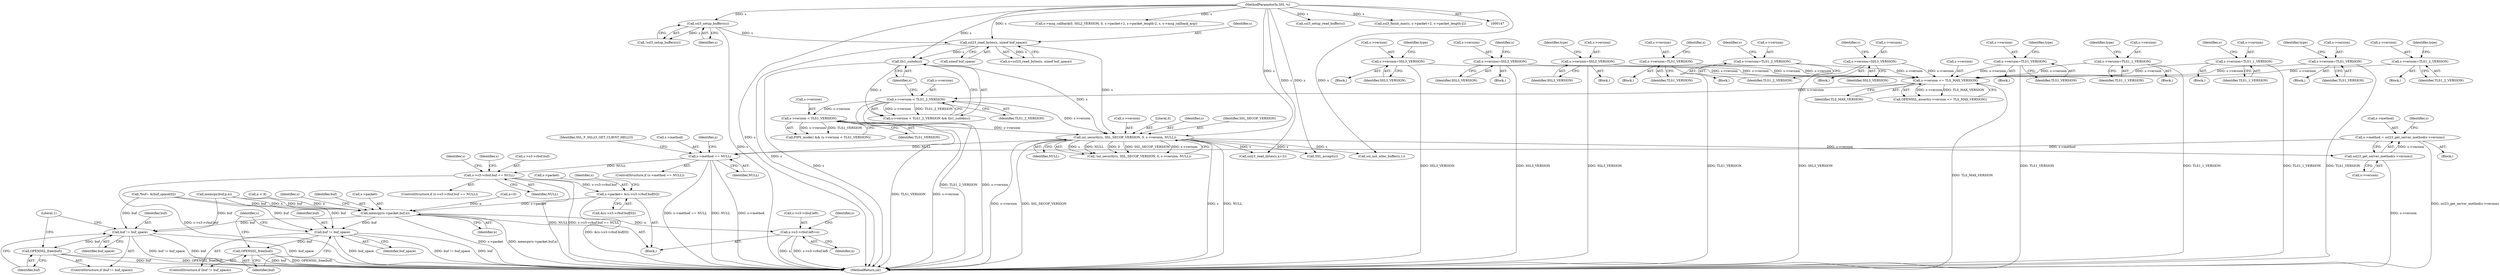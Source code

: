 digraph "1_openssl_392fa7a952e97d82eac6958c81ed1e256e6b8ca5@del" {
"1001096" [label="(Call,s->method = ssl23_get_server_method(s->version))"];
"1001100" [label="(Call,ssl23_get_server_method(s->version))"];
"1000723" [label="(Call,ssl_security(s, SSL_SECOP_VERSION, 0, s->version, NULL))"];
"1000199" [label="(Call,ssl23_read_bytes(s, sizeof buf_space))"];
"1000194" [label="(Call,ssl3_setup_buffers(s))"];
"1000148" [label="(MethodParameterIn,SSL *s)"];
"1000701" [label="(Call,tls1_suiteb(s))"];
"1000696" [label="(Call,s->version < TLS1_2_VERSION)"];
"1000689" [label="(Call,s->version <= TLS_MAX_VERSION)"];
"1000606" [label="(Call,s->version=SSL3_VERSION)"];
"1000375" [label="(Call,s->version=SSL3_VERSION)"];
"1000588" [label="(Call,s->version=SSL3_VERSION)"];
"1000356" [label="(Call,s->version=TLS1_VERSION)"];
"1000312" [label="(Call,s->version=TLS1_2_VERSION)"];
"1000406" [label="(Call,s->version=SSL3_VERSION)"];
"1000623" [label="(Call,s->version=TLS1_VERSION)"];
"1000554" [label="(Call,s->version=TLS1_1_VERSION)"];
"1000337" [label="(Call,s->version=TLS1_1_VERSION)"];
"1000571" [label="(Call,s->version=TLS1_VERSION)"];
"1000531" [label="(Call,s->version=TLS1_2_VERSION)"];
"1000711" [label="(Call,s->version < TLS1_VERSION)"];
"1001105" [label="(Call,s->method == NULL)"];
"1001137" [label="(Call,s->s3->rbuf.buf == NULL)"];
"1001151" [label="(Call,s->packet= &(s->s3->rbuf.buf[0]))"];
"1001165" [label="(Call,memcpy(s->packet,buf,n))"];
"1001171" [label="(Call,s->s3->rbuf.left=n)"];
"1001255" [label="(Call,buf != buf_space)"];
"1001258" [label="(Call,OPENSSL_free(buf))"];
"1001265" [label="(Call,buf != buf_space)"];
"1001268" [label="(Call,OPENSSL_free(buf))"];
"1000405" [label="(Block,)"];
"1000790" [label="(Call,n < 9)"];
"1001259" [label="(Identifier,buf)"];
"1000215" [label="(Call,memcpy(buf,p,n))"];
"1000193" [label="(Call,!ssl3_setup_buffers(s))"];
"1000201" [label="(Call,sizeof buf_space)"];
"1000629" [label="(Identifier,type)"];
"1000702" [label="(Identifier,s)"];
"1000530" [label="(Block,)"];
"1001255" [label="(Call,buf != buf_space)"];
"1001112" [label="(Identifier,SSL_F_SSL23_GET_CLIENT_HELLO)"];
"1000572" [label="(Call,s->version)"];
"1001155" [label="(Call,&(s->s3->rbuf.buf[0]))"];
"1000592" [label="(Identifier,SSL3_VERSION)"];
"1000195" [label="(Identifier,s)"];
"1000725" [label="(Identifier,SSL_SECOP_VERSION)"];
"1001137" [label="(Call,s->s3->rbuf.buf == NULL)"];
"1000627" [label="(Identifier,TLS1_VERSION)"];
"1001272" [label="(Literal,1)"];
"1000410" [label="(Identifier,SSL3_VERSION)"];
"1001179" [label="(Identifier,n)"];
"1000730" [label="(Identifier,NULL)"];
"1000152" [label="(Call,*buf= &(buf_space[0]))"];
"1000336" [label="(Block,)"];
"1001254" [label="(ControlStructure,if (buf != buf_space))"];
"1000693" [label="(Identifier,TLS_MAX_VERSION)"];
"1001175" [label="(Identifier,s)"];
"1000148" [label="(MethodParameterIn,SSL *s)"];
"1000588" [label="(Call,s->version=SSL3_VERSION)"];
"1000338" [label="(Call,s->version)"];
"1000379" [label="(Identifier,SSL3_VERSION)"];
"1001104" [label="(ControlStructure,if (s->method == NULL))"];
"1000709" [label="(Call,FIPS_mode() && (s->version < TLS1_VERSION))"];
"1000727" [label="(Call,s->version)"];
"1000311" [label="(Block,)"];
"1000554" [label="(Call,s->version=TLS1_1_VERSION)"];
"1000341" [label="(Identifier,TLS1_1_VERSION)"];
"1000689" [label="(Call,s->version <= TLS_MAX_VERSION)"];
"1001097" [label="(Call,s->method)"];
"1000535" [label="(Identifier,TLS1_2_VERSION)"];
"1000695" [label="(Call,s->version < TLS1_2_VERSION && tls1_suiteb(s))"];
"1001145" [label="(Identifier,NULL)"];
"1000407" [label="(Call,s->version)"];
"1000624" [label="(Call,s->version)"];
"1000319" [label="(Identifier,s)"];
"1001264" [label="(ControlStructure,if (buf != buf_space))"];
"1000558" [label="(Identifier,TLS1_1_VERSION)"];
"1000374" [label="(Block,)"];
"1001262" [label="(Identifier,s)"];
"1000194" [label="(Call,ssl3_setup_buffers(s))"];
"1001125" [label="(Block,)"];
"1001136" [label="(ControlStructure,if (s->s3->rbuf.buf == NULL))"];
"1000197" [label="(Call,n=ssl23_read_bytes(s, sizeof buf_space))"];
"1000623" [label="(Call,s->version=TLS1_VERSION)"];
"1000712" [label="(Call,s->version)"];
"1000337" [label="(Call,s->version=TLS1_1_VERSION)"];
"1001165" [label="(Call,memcpy(s->packet,buf,n))"];
"1000827" [label="(Call,s->msg_callback(0, SSL2_VERSION, 0, s->packet+2, s->packet_length-2, s, s->msg_callback_arg))"];
"1000605" [label="(Block,)"];
"1000587" [label="(Block,)"];
"1000711" [label="(Call,s->version < TLS1_VERSION)"];
"1000723" [label="(Call,ssl_security(s, SSL_SECOP_VERSION, 0, s->version, NULL))"];
"1000360" [label="(Identifier,TLS1_VERSION)"];
"1001100" [label="(Call,ssl23_get_server_method(s->version))"];
"1000577" [label="(Identifier,type)"];
"1001105" [label="(Call,s->method == NULL)"];
"1001153" [label="(Identifier,s)"];
"1001152" [label="(Call,s->packet)"];
"1000589" [label="(Call,s->version)"];
"1000622" [label="(Block,)"];
"1000553" [label="(Block,)"];
"1000571" [label="(Call,s->version=TLS1_VERSION)"];
"1001267" [label="(Identifier,buf_space)"];
"1000555" [label="(Call,s->version)"];
"1000688" [label="(Call,OPENSSL_assert(s->version <= TLS_MAX_VERSION))"];
"1001257" [label="(Identifier,buf_space)"];
"1001101" [label="(Call,s->version)"];
"1000700" [label="(Identifier,TLS1_2_VERSION)"];
"1000531" [label="(Call,s->version=TLS1_2_VERSION)"];
"1000722" [label="(Call,!ssl_security(s, SSL_SECOP_VERSION, 0, s->version, NULL))"];
"1001172" [label="(Call,s->s3->rbuf.left)"];
"1001273" [label="(MethodReturn,int)"];
"1001106" [label="(Call,s->method)"];
"1000800" [label="(Call,ssl23_read_bytes(s,n+2))"];
"1000715" [label="(Identifier,TLS1_VERSION)"];
"1001256" [label="(Identifier,buf)"];
"1001261" [label="(Call,SSL_accept(s))"];
"1000413" [label="(Identifier,s)"];
"1000382" [label="(Identifier,s)"];
"1001171" [label="(Call,s->s3->rbuf.left=n)"];
"1000594" [label="(Identifier,type)"];
"1001169" [label="(Identifier,buf)"];
"1001109" [label="(Identifier,NULL)"];
"1000406" [label="(Call,s->version=SSL3_VERSION)"];
"1001166" [label="(Call,s->packet)"];
"1001184" [label="(Identifier,s)"];
"1001117" [label="(Call,ssl_init_wbio_buffer(s,1))"];
"1000363" [label="(Identifier,s)"];
"1000537" [label="(Identifier,type)"];
"1000356" [label="(Call,s->version=TLS1_VERSION)"];
"1000690" [label="(Call,s->version)"];
"1000612" [label="(Identifier,type)"];
"1000357" [label="(Call,s->version)"];
"1001268" [label="(Call,OPENSSL_free(buf))"];
"1000575" [label="(Identifier,TLS1_VERSION)"];
"1000606" [label="(Call,s->version=SSL3_VERSION)"];
"1001151" [label="(Call,s->packet= &(s->s3->rbuf.buf[0]))"];
"1001107" [label="(Identifier,s)"];
"1000610" [label="(Identifier,SSL3_VERSION)"];
"1000313" [label="(Call,s->version)"];
"1000701" [label="(Call,tls1_suiteb(s))"];
"1000355" [label="(Block,)"];
"1001148" [label="(Call,ssl3_setup_read_buffer(s))"];
"1001149" [label="(Identifier,s)"];
"1001266" [label="(Identifier,buf)"];
"1001095" [label="(Block,)"];
"1000375" [label="(Call,s->version=SSL3_VERSION)"];
"1000697" [label="(Call,s->version)"];
"1000344" [label="(Identifier,s)"];
"1001265" [label="(Call,buf != buf_space)"];
"1001096" [label="(Call,s->method = ssl23_get_server_method(s->version))"];
"1000607" [label="(Call,s->version)"];
"1000376" [label="(Call,s->version)"];
"1000312" [label="(Call,s->version=TLS1_2_VERSION)"];
"1000199" [label="(Call,ssl23_read_bytes(s, sizeof buf_space))"];
"1001269" [label="(Identifier,buf)"];
"1000200" [label="(Identifier,s)"];
"1000570" [label="(Block,)"];
"1000316" [label="(Identifier,TLS1_2_VERSION)"];
"1000167" [label="(Call,n=0)"];
"1001170" [label="(Identifier,n)"];
"1000726" [label="(Literal,0)"];
"1001258" [label="(Call,OPENSSL_free(buf))"];
"1001138" [label="(Call,s->s3->rbuf.buf)"];
"1001118" [label="(Identifier,s)"];
"1000532" [label="(Call,s->version)"];
"1000724" [label="(Identifier,s)"];
"1000560" [label="(Identifier,type)"];
"1000811" [label="(Call,ssl3_finish_mac(s, s->packet+2, s->packet_length-2))"];
"1001167" [label="(Identifier,s)"];
"1000696" [label="(Call,s->version < TLS1_2_VERSION)"];
"1001096" -> "1001095"  [label="AST: "];
"1001096" -> "1001100"  [label="CFG: "];
"1001097" -> "1001096"  [label="AST: "];
"1001100" -> "1001096"  [label="AST: "];
"1001107" -> "1001096"  [label="CFG: "];
"1001096" -> "1001273"  [label="DDG: ssl23_get_server_method(s->version)"];
"1001100" -> "1001096"  [label="DDG: s->version"];
"1001096" -> "1001105"  [label="DDG: s->method"];
"1001100" -> "1001101"  [label="CFG: "];
"1001101" -> "1001100"  [label="AST: "];
"1001100" -> "1001273"  [label="DDG: s->version"];
"1000723" -> "1001100"  [label="DDG: s->version"];
"1000723" -> "1000722"  [label="AST: "];
"1000723" -> "1000730"  [label="CFG: "];
"1000724" -> "1000723"  [label="AST: "];
"1000725" -> "1000723"  [label="AST: "];
"1000726" -> "1000723"  [label="AST: "];
"1000727" -> "1000723"  [label="AST: "];
"1000730" -> "1000723"  [label="AST: "];
"1000722" -> "1000723"  [label="CFG: "];
"1000723" -> "1001273"  [label="DDG: s"];
"1000723" -> "1001273"  [label="DDG: NULL"];
"1000723" -> "1001273"  [label="DDG: s->version"];
"1000723" -> "1001273"  [label="DDG: SSL_SECOP_VERSION"];
"1000723" -> "1000722"  [label="DDG: s"];
"1000723" -> "1000722"  [label="DDG: NULL"];
"1000723" -> "1000722"  [label="DDG: 0"];
"1000723" -> "1000722"  [label="DDG: SSL_SECOP_VERSION"];
"1000723" -> "1000722"  [label="DDG: s->version"];
"1000199" -> "1000723"  [label="DDG: s"];
"1000701" -> "1000723"  [label="DDG: s"];
"1000148" -> "1000723"  [label="DDG: s"];
"1000696" -> "1000723"  [label="DDG: s->version"];
"1000711" -> "1000723"  [label="DDG: s->version"];
"1000723" -> "1000800"  [label="DDG: s"];
"1000723" -> "1001105"  [label="DDG: NULL"];
"1000723" -> "1001117"  [label="DDG: s"];
"1000723" -> "1001261"  [label="DDG: s"];
"1000199" -> "1000197"  [label="AST: "];
"1000199" -> "1000201"  [label="CFG: "];
"1000200" -> "1000199"  [label="AST: "];
"1000201" -> "1000199"  [label="AST: "];
"1000197" -> "1000199"  [label="CFG: "];
"1000199" -> "1001273"  [label="DDG: s"];
"1000199" -> "1000197"  [label="DDG: s"];
"1000194" -> "1000199"  [label="DDG: s"];
"1000148" -> "1000199"  [label="DDG: s"];
"1000199" -> "1000701"  [label="DDG: s"];
"1000194" -> "1000193"  [label="AST: "];
"1000194" -> "1000195"  [label="CFG: "];
"1000195" -> "1000194"  [label="AST: "];
"1000193" -> "1000194"  [label="CFG: "];
"1000194" -> "1001273"  [label="DDG: s"];
"1000194" -> "1000193"  [label="DDG: s"];
"1000148" -> "1000194"  [label="DDG: s"];
"1000148" -> "1000147"  [label="AST: "];
"1000148" -> "1001273"  [label="DDG: s"];
"1000148" -> "1000701"  [label="DDG: s"];
"1000148" -> "1000800"  [label="DDG: s"];
"1000148" -> "1000811"  [label="DDG: s"];
"1000148" -> "1000827"  [label="DDG: s"];
"1000148" -> "1001117"  [label="DDG: s"];
"1000148" -> "1001148"  [label="DDG: s"];
"1000148" -> "1001261"  [label="DDG: s"];
"1000701" -> "1000695"  [label="AST: "];
"1000701" -> "1000702"  [label="CFG: "];
"1000702" -> "1000701"  [label="AST: "];
"1000695" -> "1000701"  [label="CFG: "];
"1000701" -> "1001273"  [label="DDG: s"];
"1000701" -> "1000695"  [label="DDG: s"];
"1000696" -> "1000695"  [label="AST: "];
"1000696" -> "1000700"  [label="CFG: "];
"1000697" -> "1000696"  [label="AST: "];
"1000700" -> "1000696"  [label="AST: "];
"1000702" -> "1000696"  [label="CFG: "];
"1000695" -> "1000696"  [label="CFG: "];
"1000696" -> "1001273"  [label="DDG: TLS1_2_VERSION"];
"1000696" -> "1001273"  [label="DDG: s->version"];
"1000696" -> "1000695"  [label="DDG: s->version"];
"1000696" -> "1000695"  [label="DDG: TLS1_2_VERSION"];
"1000689" -> "1000696"  [label="DDG: s->version"];
"1000696" -> "1000711"  [label="DDG: s->version"];
"1000689" -> "1000688"  [label="AST: "];
"1000689" -> "1000693"  [label="CFG: "];
"1000690" -> "1000689"  [label="AST: "];
"1000693" -> "1000689"  [label="AST: "];
"1000688" -> "1000689"  [label="CFG: "];
"1000689" -> "1001273"  [label="DDG: TLS_MAX_VERSION"];
"1000689" -> "1000688"  [label="DDG: s->version"];
"1000689" -> "1000688"  [label="DDG: TLS_MAX_VERSION"];
"1000606" -> "1000689"  [label="DDG: s->version"];
"1000375" -> "1000689"  [label="DDG: s->version"];
"1000588" -> "1000689"  [label="DDG: s->version"];
"1000356" -> "1000689"  [label="DDG: s->version"];
"1000312" -> "1000689"  [label="DDG: s->version"];
"1000406" -> "1000689"  [label="DDG: s->version"];
"1000623" -> "1000689"  [label="DDG: s->version"];
"1000554" -> "1000689"  [label="DDG: s->version"];
"1000337" -> "1000689"  [label="DDG: s->version"];
"1000571" -> "1000689"  [label="DDG: s->version"];
"1000531" -> "1000689"  [label="DDG: s->version"];
"1000606" -> "1000605"  [label="AST: "];
"1000606" -> "1000610"  [label="CFG: "];
"1000607" -> "1000606"  [label="AST: "];
"1000610" -> "1000606"  [label="AST: "];
"1000612" -> "1000606"  [label="CFG: "];
"1000606" -> "1001273"  [label="DDG: SSL3_VERSION"];
"1000375" -> "1000374"  [label="AST: "];
"1000375" -> "1000379"  [label="CFG: "];
"1000376" -> "1000375"  [label="AST: "];
"1000379" -> "1000375"  [label="AST: "];
"1000382" -> "1000375"  [label="CFG: "];
"1000375" -> "1001273"  [label="DDG: SSL3_VERSION"];
"1000588" -> "1000587"  [label="AST: "];
"1000588" -> "1000592"  [label="CFG: "];
"1000589" -> "1000588"  [label="AST: "];
"1000592" -> "1000588"  [label="AST: "];
"1000594" -> "1000588"  [label="CFG: "];
"1000588" -> "1001273"  [label="DDG: SSL3_VERSION"];
"1000356" -> "1000355"  [label="AST: "];
"1000356" -> "1000360"  [label="CFG: "];
"1000357" -> "1000356"  [label="AST: "];
"1000360" -> "1000356"  [label="AST: "];
"1000363" -> "1000356"  [label="CFG: "];
"1000356" -> "1001273"  [label="DDG: TLS1_VERSION"];
"1000312" -> "1000311"  [label="AST: "];
"1000312" -> "1000316"  [label="CFG: "];
"1000313" -> "1000312"  [label="AST: "];
"1000316" -> "1000312"  [label="AST: "];
"1000319" -> "1000312"  [label="CFG: "];
"1000406" -> "1000405"  [label="AST: "];
"1000406" -> "1000410"  [label="CFG: "];
"1000407" -> "1000406"  [label="AST: "];
"1000410" -> "1000406"  [label="AST: "];
"1000413" -> "1000406"  [label="CFG: "];
"1000406" -> "1001273"  [label="DDG: SSL3_VERSION"];
"1000623" -> "1000622"  [label="AST: "];
"1000623" -> "1000627"  [label="CFG: "];
"1000624" -> "1000623"  [label="AST: "];
"1000627" -> "1000623"  [label="AST: "];
"1000629" -> "1000623"  [label="CFG: "];
"1000623" -> "1001273"  [label="DDG: TLS1_VERSION"];
"1000554" -> "1000553"  [label="AST: "];
"1000554" -> "1000558"  [label="CFG: "];
"1000555" -> "1000554"  [label="AST: "];
"1000558" -> "1000554"  [label="AST: "];
"1000560" -> "1000554"  [label="CFG: "];
"1000554" -> "1001273"  [label="DDG: TLS1_1_VERSION"];
"1000337" -> "1000336"  [label="AST: "];
"1000337" -> "1000341"  [label="CFG: "];
"1000338" -> "1000337"  [label="AST: "];
"1000341" -> "1000337"  [label="AST: "];
"1000344" -> "1000337"  [label="CFG: "];
"1000337" -> "1001273"  [label="DDG: TLS1_1_VERSION"];
"1000571" -> "1000570"  [label="AST: "];
"1000571" -> "1000575"  [label="CFG: "];
"1000572" -> "1000571"  [label="AST: "];
"1000575" -> "1000571"  [label="AST: "];
"1000577" -> "1000571"  [label="CFG: "];
"1000571" -> "1001273"  [label="DDG: TLS1_VERSION"];
"1000531" -> "1000530"  [label="AST: "];
"1000531" -> "1000535"  [label="CFG: "];
"1000532" -> "1000531"  [label="AST: "];
"1000535" -> "1000531"  [label="AST: "];
"1000537" -> "1000531"  [label="CFG: "];
"1000711" -> "1000709"  [label="AST: "];
"1000711" -> "1000715"  [label="CFG: "];
"1000712" -> "1000711"  [label="AST: "];
"1000715" -> "1000711"  [label="AST: "];
"1000709" -> "1000711"  [label="CFG: "];
"1000711" -> "1001273"  [label="DDG: TLS1_VERSION"];
"1000711" -> "1001273"  [label="DDG: s->version"];
"1000711" -> "1000709"  [label="DDG: s->version"];
"1000711" -> "1000709"  [label="DDG: TLS1_VERSION"];
"1001105" -> "1001104"  [label="AST: "];
"1001105" -> "1001109"  [label="CFG: "];
"1001106" -> "1001105"  [label="AST: "];
"1001109" -> "1001105"  [label="AST: "];
"1001112" -> "1001105"  [label="CFG: "];
"1001118" -> "1001105"  [label="CFG: "];
"1001105" -> "1001273"  [label="DDG: s->method == NULL"];
"1001105" -> "1001273"  [label="DDG: NULL"];
"1001105" -> "1001273"  [label="DDG: s->method"];
"1001105" -> "1001137"  [label="DDG: NULL"];
"1001137" -> "1001136"  [label="AST: "];
"1001137" -> "1001145"  [label="CFG: "];
"1001138" -> "1001137"  [label="AST: "];
"1001145" -> "1001137"  [label="AST: "];
"1001149" -> "1001137"  [label="CFG: "];
"1001153" -> "1001137"  [label="CFG: "];
"1001137" -> "1001273"  [label="DDG: s->s3->rbuf.buf == NULL"];
"1001137" -> "1001273"  [label="DDG: s->s3->rbuf.buf"];
"1001137" -> "1001273"  [label="DDG: NULL"];
"1001137" -> "1001151"  [label="DDG: s->s3->rbuf.buf"];
"1001151" -> "1001125"  [label="AST: "];
"1001151" -> "1001155"  [label="CFG: "];
"1001152" -> "1001151"  [label="AST: "];
"1001155" -> "1001151"  [label="AST: "];
"1001167" -> "1001151"  [label="CFG: "];
"1001151" -> "1001273"  [label="DDG: &(s->s3->rbuf.buf[0])"];
"1001151" -> "1001165"  [label="DDG: s->packet"];
"1001165" -> "1001125"  [label="AST: "];
"1001165" -> "1001170"  [label="CFG: "];
"1001166" -> "1001165"  [label="AST: "];
"1001169" -> "1001165"  [label="AST: "];
"1001170" -> "1001165"  [label="AST: "];
"1001175" -> "1001165"  [label="CFG: "];
"1001165" -> "1001273"  [label="DDG: s->packet"];
"1001165" -> "1001273"  [label="DDG: memcpy(s->packet,buf,n)"];
"1000215" -> "1001165"  [label="DDG: buf"];
"1000215" -> "1001165"  [label="DDG: n"];
"1000152" -> "1001165"  [label="DDG: buf"];
"1000167" -> "1001165"  [label="DDG: n"];
"1000790" -> "1001165"  [label="DDG: n"];
"1001165" -> "1001171"  [label="DDG: n"];
"1001165" -> "1001255"  [label="DDG: buf"];
"1001165" -> "1001265"  [label="DDG: buf"];
"1001171" -> "1001125"  [label="AST: "];
"1001171" -> "1001179"  [label="CFG: "];
"1001172" -> "1001171"  [label="AST: "];
"1001179" -> "1001171"  [label="AST: "];
"1001184" -> "1001171"  [label="CFG: "];
"1001171" -> "1001273"  [label="DDG: s->s3->rbuf.left"];
"1001171" -> "1001273"  [label="DDG: n"];
"1001255" -> "1001254"  [label="AST: "];
"1001255" -> "1001257"  [label="CFG: "];
"1001256" -> "1001255"  [label="AST: "];
"1001257" -> "1001255"  [label="AST: "];
"1001259" -> "1001255"  [label="CFG: "];
"1001262" -> "1001255"  [label="CFG: "];
"1001255" -> "1001273"  [label="DDG: buf_space"];
"1001255" -> "1001273"  [label="DDG: buf != buf_space"];
"1001255" -> "1001273"  [label="DDG: buf"];
"1000215" -> "1001255"  [label="DDG: buf"];
"1000152" -> "1001255"  [label="DDG: buf"];
"1001255" -> "1001258"  [label="DDG: buf"];
"1001258" -> "1001254"  [label="AST: "];
"1001258" -> "1001259"  [label="CFG: "];
"1001259" -> "1001258"  [label="AST: "];
"1001262" -> "1001258"  [label="CFG: "];
"1001258" -> "1001273"  [label="DDG: OPENSSL_free(buf)"];
"1001258" -> "1001273"  [label="DDG: buf"];
"1001265" -> "1001264"  [label="AST: "];
"1001265" -> "1001267"  [label="CFG: "];
"1001266" -> "1001265"  [label="AST: "];
"1001267" -> "1001265"  [label="AST: "];
"1001269" -> "1001265"  [label="CFG: "];
"1001272" -> "1001265"  [label="CFG: "];
"1001265" -> "1001273"  [label="DDG: buf != buf_space"];
"1001265" -> "1001273"  [label="DDG: buf"];
"1001265" -> "1001273"  [label="DDG: buf_space"];
"1000215" -> "1001265"  [label="DDG: buf"];
"1000152" -> "1001265"  [label="DDG: buf"];
"1001265" -> "1001268"  [label="DDG: buf"];
"1001268" -> "1001264"  [label="AST: "];
"1001268" -> "1001269"  [label="CFG: "];
"1001269" -> "1001268"  [label="AST: "];
"1001272" -> "1001268"  [label="CFG: "];
"1001268" -> "1001273"  [label="DDG: OPENSSL_free(buf)"];
"1001268" -> "1001273"  [label="DDG: buf"];
}
